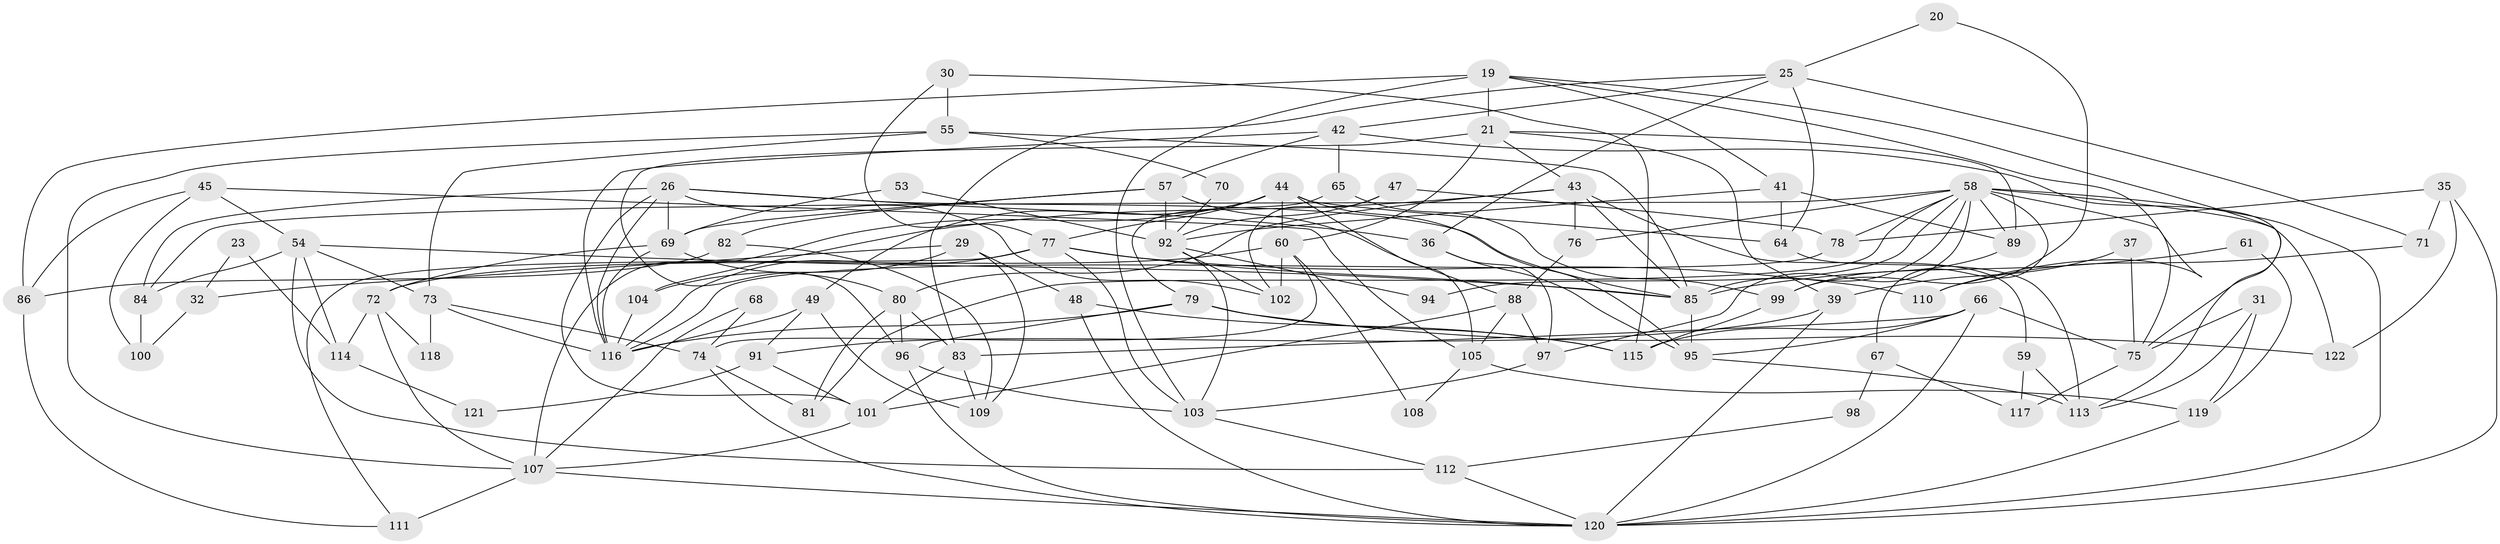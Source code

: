 // original degree distribution, {4: 0.2786885245901639, 2: 0.14754098360655737, 3: 0.22950819672131148, 5: 0.20491803278688525, 7: 0.040983606557377046, 6: 0.09836065573770492}
// Generated by graph-tools (version 1.1) at 2025/54/03/04/25 21:54:16]
// undirected, 85 vertices, 186 edges
graph export_dot {
graph [start="1"]
  node [color=gray90,style=filled];
  19;
  20;
  21;
  23;
  25;
  26 [super="+15"];
  29;
  30;
  31;
  32;
  35;
  36;
  37;
  39;
  41;
  42;
  43;
  44 [super="+7+9"];
  45;
  47;
  48;
  49;
  53;
  54 [super="+28"];
  55 [super="+3"];
  57 [super="+2+8"];
  58 [super="+22+24"];
  59;
  60;
  61;
  64;
  65 [super="+34"];
  66;
  67;
  68;
  69;
  70;
  71;
  72 [super="+38"];
  73 [super="+52"];
  74;
  75;
  76;
  77 [super="+46"];
  78;
  79;
  80 [super="+16"];
  81;
  82;
  83;
  84;
  85 [super="+27+62"];
  86;
  88;
  89;
  91;
  92 [super="+51"];
  94;
  95 [super="+90"];
  96;
  97 [super="+11"];
  98;
  99;
  100;
  101;
  102 [super="+18"];
  103 [super="+40"];
  104 [super="+63"];
  105;
  107 [super="+87"];
  108;
  109 [super="+33+106"];
  110;
  111 [super="+93"];
  112;
  113;
  114;
  115 [super="+12"];
  116 [super="+14+56"];
  117;
  118;
  119;
  120 [super="+10+50"];
  121;
  122 [super="+6"];
  19 -- 75;
  19 -- 21;
  19 -- 41;
  19 -- 86;
  19 -- 103 [weight=2];
  19 -- 110;
  20 -- 25;
  20 -- 99;
  21 -- 43;
  21 -- 39;
  21 -- 60;
  21 -- 89;
  21 -- 96;
  23 -- 32;
  23 -- 114;
  25 -- 64;
  25 -- 42;
  25 -- 36;
  25 -- 71;
  25 -- 83;
  26 -- 85 [weight=2];
  26 -- 36;
  26 -- 69;
  26 -- 101;
  26 -- 102;
  26 -- 116;
  26 -- 84;
  29 -- 48;
  29 -- 32;
  29 -- 104 [weight=2];
  29 -- 109 [weight=2];
  30 -- 77;
  30 -- 115;
  30 -- 55;
  31 -- 75;
  31 -- 119;
  31 -- 113;
  32 -- 100;
  35 -- 78;
  35 -- 71;
  35 -- 122;
  35 -- 120;
  36 -- 95;
  36 -- 97;
  37 -- 75;
  37 -- 39;
  39 -- 91;
  39 -- 120;
  41 -- 64;
  41 -- 89;
  41 -- 92;
  42 -- 65 [weight=2];
  42 -- 113;
  42 -- 57;
  42 -- 116;
  43 -- 80;
  43 -- 59;
  43 -- 76;
  43 -- 104;
  43 -- 85;
  44 -- 77;
  44 -- 95 [weight=3];
  44 -- 64;
  44 -- 60;
  44 -- 49;
  44 -- 105;
  44 -- 107;
  45 -- 105;
  45 -- 54;
  45 -- 86;
  45 -- 100;
  47 -- 92;
  47 -- 78;
  47 -- 102 [weight=2];
  48 -- 120;
  48 -- 115;
  49 -- 109 [weight=2];
  49 -- 91;
  49 -- 116 [weight=2];
  53 -- 69;
  53 -- 92;
  54 -- 84 [weight=2];
  54 -- 114 [weight=2];
  54 -- 112;
  54 -- 73;
  54 -- 85;
  55 -- 85;
  55 -- 70;
  55 -- 73;
  55 -- 107;
  57 -- 69;
  57 -- 88;
  57 -- 92;
  57 -- 82;
  58 -- 81;
  58 -- 84;
  58 -- 76;
  58 -- 78;
  58 -- 120 [weight=2];
  58 -- 89;
  58 -- 97;
  58 -- 67;
  58 -- 75;
  58 -- 85 [weight=2];
  58 -- 122;
  58 -- 94;
  59 -- 113;
  59 -- 117;
  60 -- 72;
  60 -- 74;
  60 -- 102;
  60 -- 108;
  61 -- 119;
  61 -- 85;
  64 -- 113;
  65 -- 79;
  65 -- 99;
  66 -- 120;
  66 -- 75;
  66 -- 83;
  66 -- 115;
  66 -- 95;
  67 -- 117;
  67 -- 98;
  68 -- 74;
  68 -- 107;
  69 -- 116;
  69 -- 72 [weight=2];
  69 -- 80;
  70 -- 92;
  71 -- 110;
  72 -- 118;
  72 -- 114;
  72 -- 107;
  73 -- 74 [weight=2];
  73 -- 118;
  73 -- 116;
  74 -- 81;
  74 -- 120;
  75 -- 117;
  76 -- 88;
  77 -- 111;
  77 -- 103;
  77 -- 110;
  77 -- 116;
  77 -- 85;
  78 -- 116;
  79 -- 116;
  79 -- 96;
  79 -- 122;
  79 -- 115;
  80 -- 96;
  80 -- 81;
  80 -- 83;
  82 -- 86;
  82 -- 109;
  83 -- 101;
  83 -- 109;
  84 -- 100;
  85 -- 95 [weight=2];
  86 -- 111;
  88 -- 101;
  88 -- 105;
  88 -- 97;
  89 -- 99;
  91 -- 101;
  91 -- 121;
  92 -- 94;
  92 -- 103 [weight=2];
  92 -- 102;
  95 -- 113;
  96 -- 103;
  96 -- 120;
  97 -- 103;
  98 -- 112;
  99 -- 115 [weight=2];
  101 -- 107;
  103 -- 112;
  104 -- 116;
  105 -- 108;
  105 -- 119;
  107 -- 111 [weight=2];
  107 -- 120 [weight=2];
  112 -- 120;
  114 -- 121;
  119 -- 120;
}

